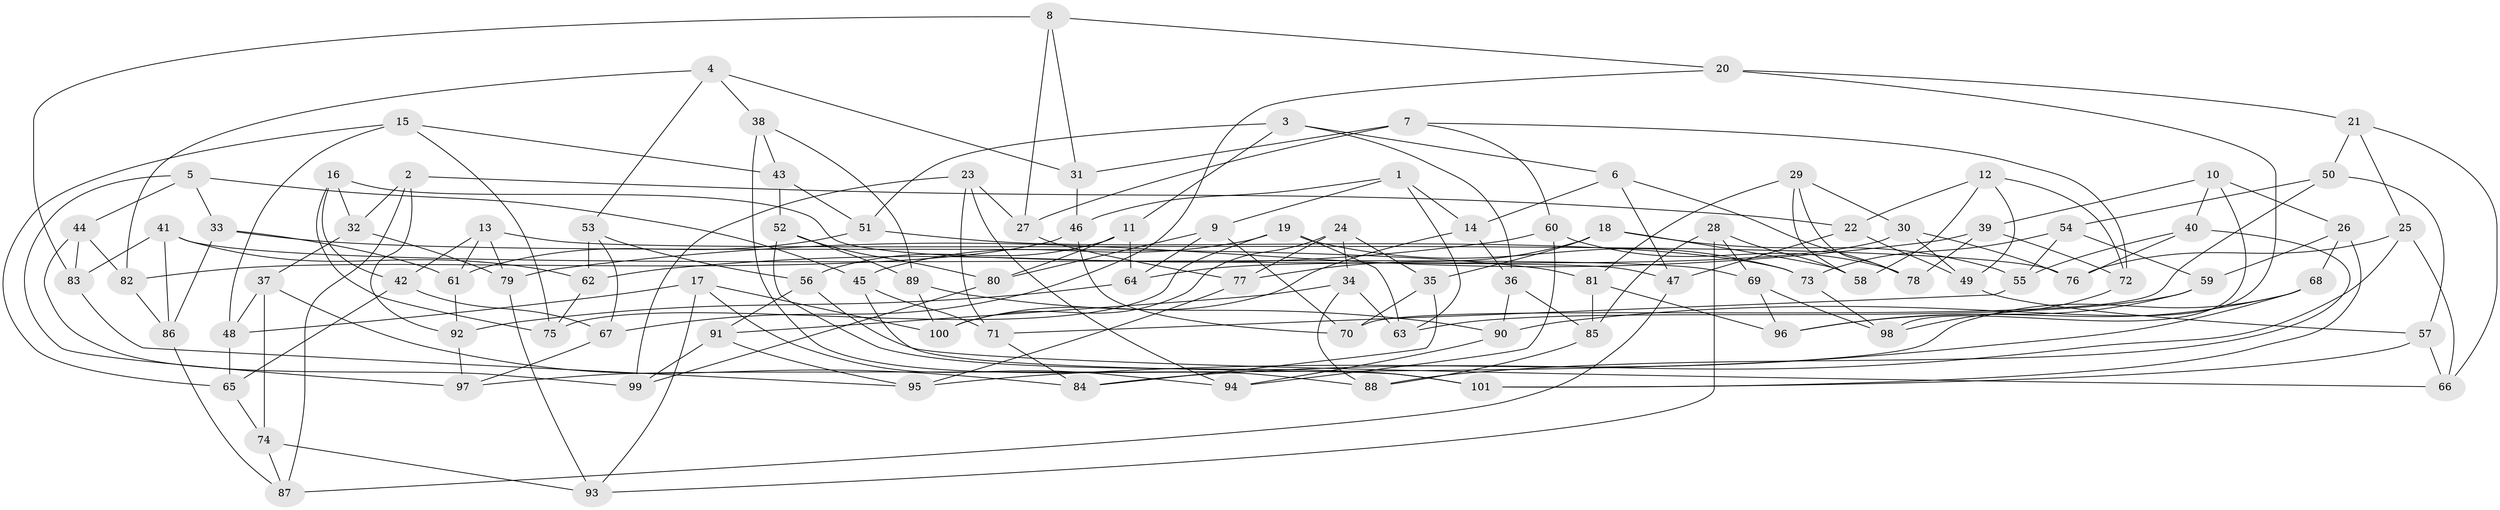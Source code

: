 // Generated by graph-tools (version 1.1) at 2025/11/02/27/25 16:11:45]
// undirected, 101 vertices, 202 edges
graph export_dot {
graph [start="1"]
  node [color=gray90,style=filled];
  1;
  2;
  3;
  4;
  5;
  6;
  7;
  8;
  9;
  10;
  11;
  12;
  13;
  14;
  15;
  16;
  17;
  18;
  19;
  20;
  21;
  22;
  23;
  24;
  25;
  26;
  27;
  28;
  29;
  30;
  31;
  32;
  33;
  34;
  35;
  36;
  37;
  38;
  39;
  40;
  41;
  42;
  43;
  44;
  45;
  46;
  47;
  48;
  49;
  50;
  51;
  52;
  53;
  54;
  55;
  56;
  57;
  58;
  59;
  60;
  61;
  62;
  63;
  64;
  65;
  66;
  67;
  68;
  69;
  70;
  71;
  72;
  73;
  74;
  75;
  76;
  77;
  78;
  79;
  80;
  81;
  82;
  83;
  84;
  85;
  86;
  87;
  88;
  89;
  90;
  91;
  92;
  93;
  94;
  95;
  96;
  97;
  98;
  99;
  100;
  101;
  1 -- 14;
  1 -- 9;
  1 -- 63;
  1 -- 46;
  2 -- 87;
  2 -- 92;
  2 -- 32;
  2 -- 22;
  3 -- 6;
  3 -- 36;
  3 -- 11;
  3 -- 51;
  4 -- 53;
  4 -- 38;
  4 -- 82;
  4 -- 31;
  5 -- 44;
  5 -- 45;
  5 -- 33;
  5 -- 97;
  6 -- 47;
  6 -- 14;
  6 -- 78;
  7 -- 60;
  7 -- 27;
  7 -- 72;
  7 -- 31;
  8 -- 31;
  8 -- 83;
  8 -- 20;
  8 -- 27;
  9 -- 70;
  9 -- 80;
  9 -- 64;
  10 -- 40;
  10 -- 98;
  10 -- 39;
  10 -- 26;
  11 -- 64;
  11 -- 56;
  11 -- 80;
  12 -- 22;
  12 -- 72;
  12 -- 49;
  12 -- 58;
  13 -- 61;
  13 -- 42;
  13 -- 76;
  13 -- 79;
  14 -- 100;
  14 -- 36;
  15 -- 43;
  15 -- 48;
  15 -- 75;
  15 -- 65;
  16 -- 42;
  16 -- 75;
  16 -- 47;
  16 -- 32;
  17 -- 94;
  17 -- 100;
  17 -- 48;
  17 -- 93;
  18 -- 58;
  18 -- 35;
  18 -- 77;
  18 -- 55;
  19 -- 75;
  19 -- 73;
  19 -- 63;
  19 -- 45;
  20 -- 67;
  20 -- 90;
  20 -- 21;
  21 -- 50;
  21 -- 66;
  21 -- 25;
  22 -- 47;
  22 -- 49;
  23 -- 94;
  23 -- 71;
  23 -- 27;
  23 -- 99;
  24 -- 35;
  24 -- 100;
  24 -- 77;
  24 -- 34;
  25 -- 84;
  25 -- 66;
  25 -- 76;
  26 -- 68;
  26 -- 59;
  26 -- 101;
  27 -- 77;
  28 -- 93;
  28 -- 69;
  28 -- 58;
  28 -- 85;
  29 -- 78;
  29 -- 58;
  29 -- 30;
  29 -- 81;
  30 -- 64;
  30 -- 76;
  30 -- 49;
  31 -- 46;
  32 -- 37;
  32 -- 79;
  33 -- 61;
  33 -- 81;
  33 -- 86;
  34 -- 63;
  34 -- 91;
  34 -- 88;
  35 -- 70;
  35 -- 84;
  36 -- 90;
  36 -- 85;
  37 -- 74;
  37 -- 48;
  37 -- 84;
  38 -- 43;
  38 -- 89;
  38 -- 88;
  39 -- 72;
  39 -- 79;
  39 -- 78;
  40 -- 76;
  40 -- 88;
  40 -- 55;
  41 -- 86;
  41 -- 62;
  41 -- 83;
  41 -- 69;
  42 -- 65;
  42 -- 67;
  43 -- 51;
  43 -- 52;
  44 -- 99;
  44 -- 82;
  44 -- 83;
  45 -- 101;
  45 -- 71;
  46 -- 82;
  46 -- 70;
  47 -- 87;
  48 -- 65;
  49 -- 57;
  50 -- 54;
  50 -- 57;
  50 -- 70;
  51 -- 61;
  51 -- 73;
  52 -- 101;
  52 -- 80;
  52 -- 89;
  53 -- 67;
  53 -- 62;
  53 -- 56;
  54 -- 59;
  54 -- 55;
  54 -- 73;
  55 -- 71;
  56 -- 91;
  56 -- 66;
  57 -- 101;
  57 -- 66;
  59 -- 96;
  59 -- 63;
  60 -- 78;
  60 -- 94;
  60 -- 62;
  61 -- 92;
  62 -- 75;
  64 -- 92;
  65 -- 74;
  67 -- 97;
  68 -- 95;
  68 -- 96;
  68 -- 97;
  69 -- 96;
  69 -- 98;
  71 -- 84;
  72 -- 98;
  73 -- 98;
  74 -- 93;
  74 -- 87;
  77 -- 95;
  79 -- 93;
  80 -- 99;
  81 -- 96;
  81 -- 85;
  82 -- 86;
  83 -- 95;
  85 -- 88;
  86 -- 87;
  89 -- 100;
  89 -- 90;
  90 -- 94;
  91 -- 99;
  91 -- 95;
  92 -- 97;
}
